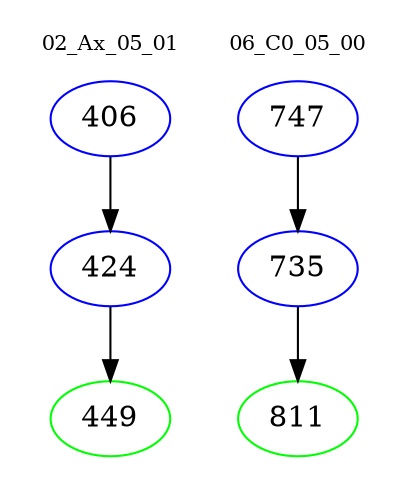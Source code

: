 digraph{
subgraph cluster_0 {
color = white
label = "02_Ax_05_01";
fontsize=10;
T0_406 [label="406", color="blue"]
T0_406 -> T0_424 [color="black"]
T0_424 [label="424", color="blue"]
T0_424 -> T0_449 [color="black"]
T0_449 [label="449", color="green"]
}
subgraph cluster_1 {
color = white
label = "06_C0_05_00";
fontsize=10;
T1_747 [label="747", color="blue"]
T1_747 -> T1_735 [color="black"]
T1_735 [label="735", color="blue"]
T1_735 -> T1_811 [color="black"]
T1_811 [label="811", color="green"]
}
}
